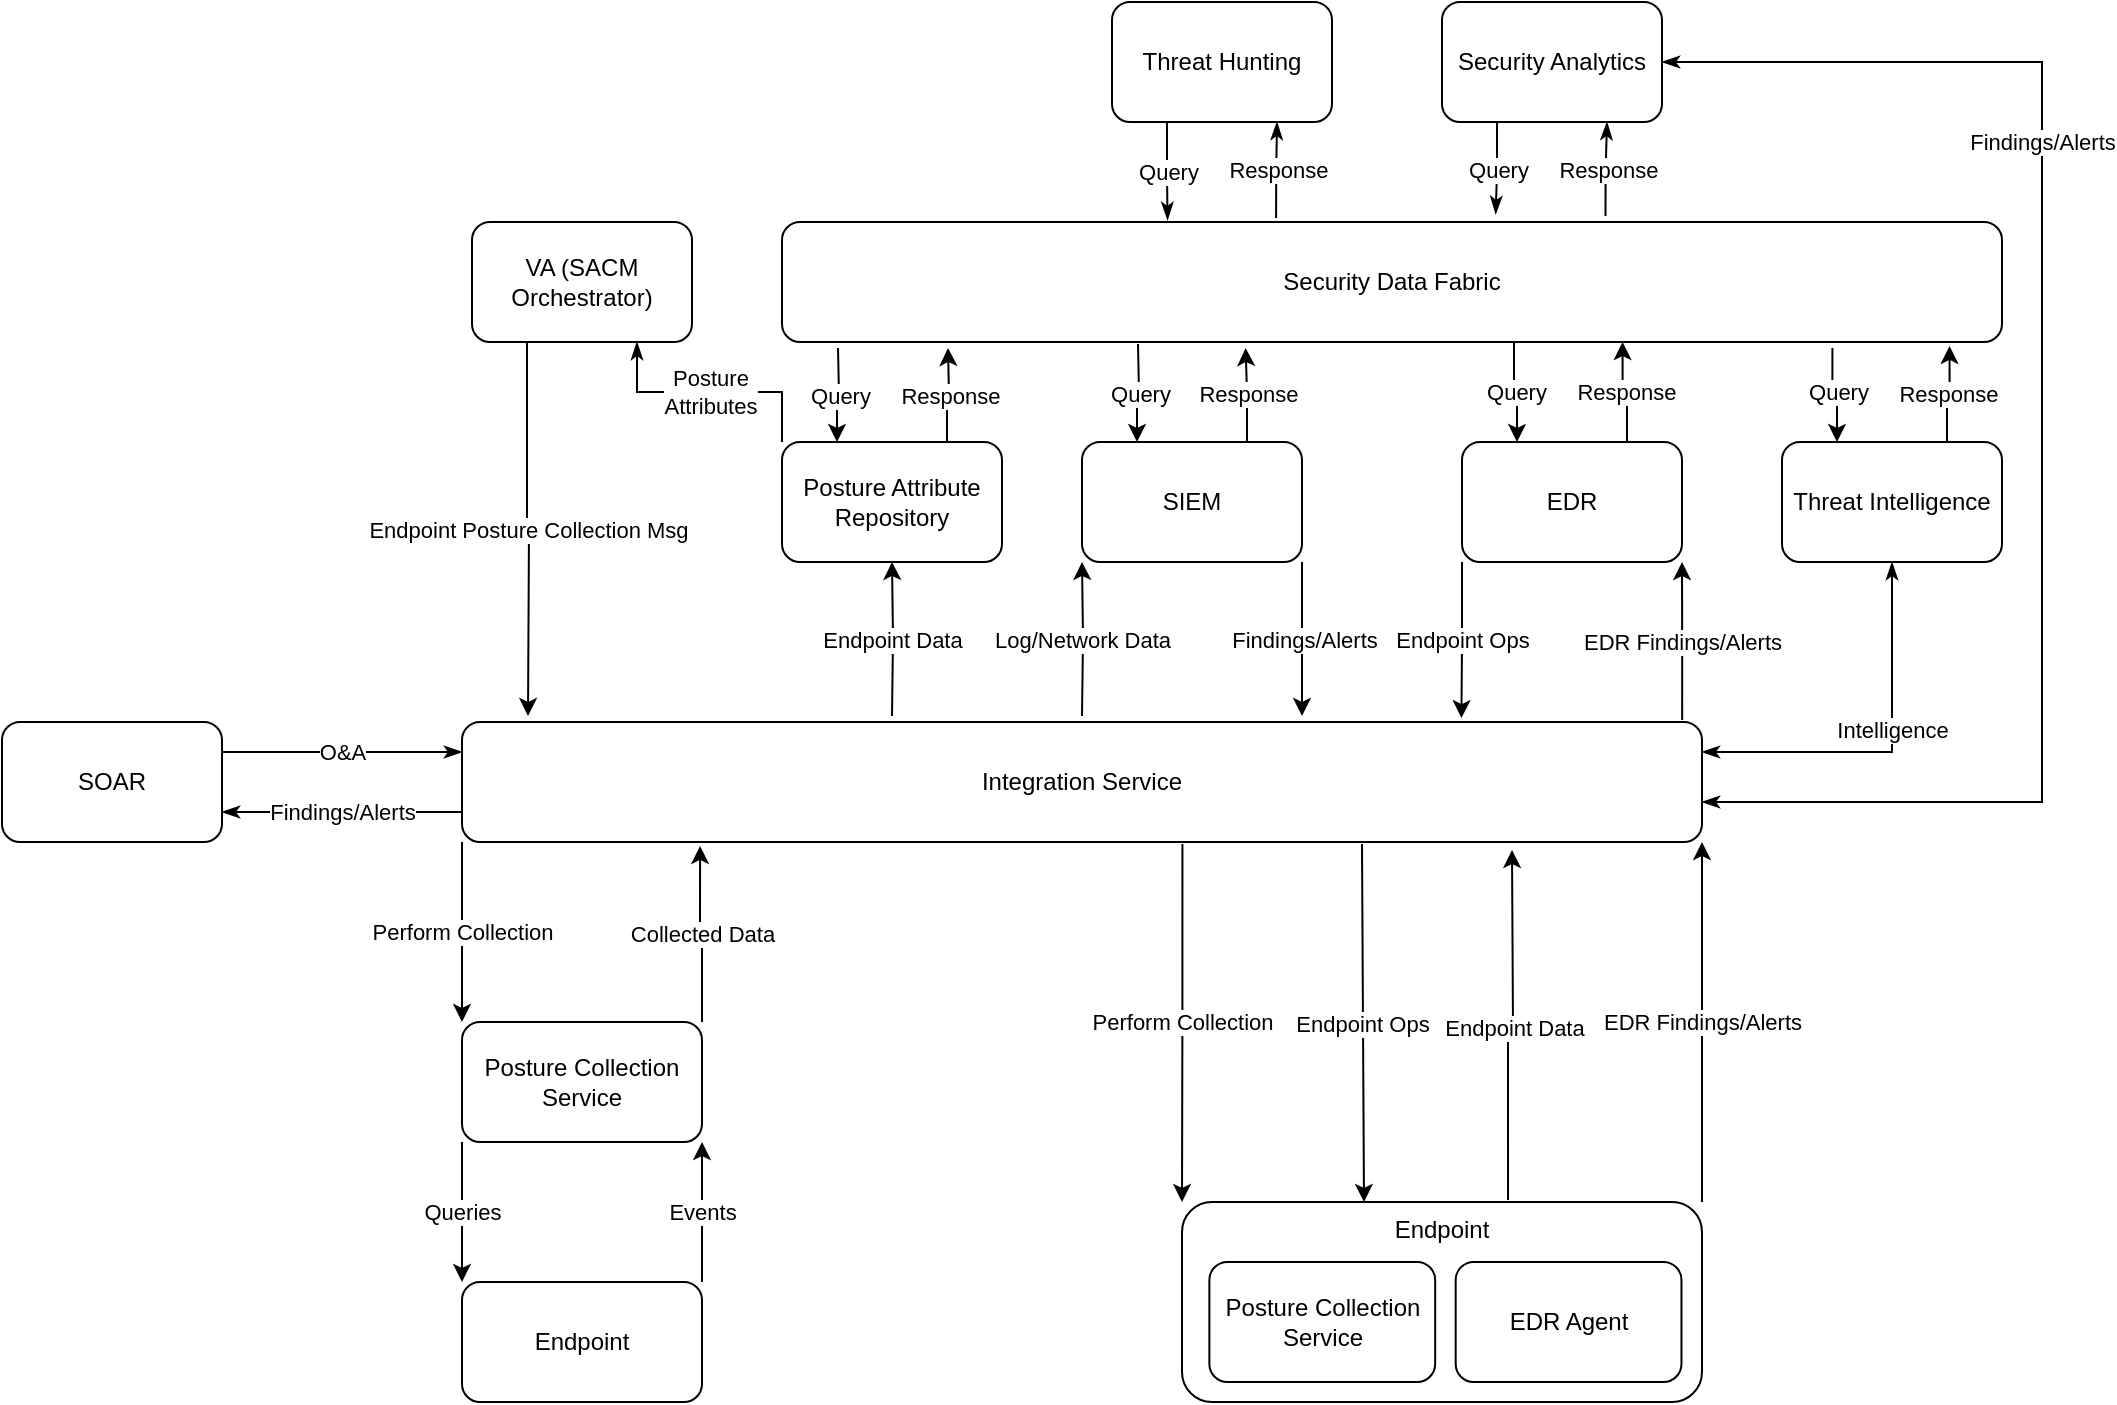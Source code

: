 <mxfile version="13.1.11" type="github">
  <diagram id="B9lOtrirbngyGTcZE4m1" name="Page-1">
    <mxGraphModel dx="2022" dy="682" grid="1" gridSize="10" guides="1" tooltips="1" connect="1" arrows="1" fold="1" page="1" pageScale="1" pageWidth="850" pageHeight="1100" math="0" shadow="0">
      <root>
        <mxCell id="0" />
        <mxCell id="1" parent="0" />
        <mxCell id="esYa-NTaWCEVvL0tWDTw-10" value="Endpoint Posture Collection Msg" style="edgeStyle=orthogonalEdgeStyle;rounded=0;orthogonalLoop=1;jettySize=auto;html=1;exitX=0.25;exitY=1;exitDx=0;exitDy=0;" edge="1" parent="1" source="esYa-NTaWCEVvL0tWDTw-48">
          <mxGeometry relative="1" as="geometry">
            <mxPoint x="100" y="310" as="sourcePoint" />
            <mxPoint x="73" y="387" as="targetPoint" />
          </mxGeometry>
        </mxCell>
        <mxCell id="esYa-NTaWCEVvL0tWDTw-57" value="Query" style="edgeStyle=orthogonalEdgeStyle;rounded=0;orthogonalLoop=1;jettySize=auto;html=1;entryX=0.25;entryY=0;entryDx=0;entryDy=0;" edge="1" parent="1" target="esYa-NTaWCEVvL0tWDTw-2">
          <mxGeometry relative="1" as="geometry">
            <mxPoint x="228" y="203" as="sourcePoint" />
          </mxGeometry>
        </mxCell>
        <mxCell id="esYa-NTaWCEVvL0tWDTw-58" value="Response" style="edgeStyle=orthogonalEdgeStyle;rounded=0;orthogonalLoop=1;jettySize=auto;html=1;exitX=0.75;exitY=0;exitDx=0;exitDy=0;" edge="1" parent="1" source="esYa-NTaWCEVvL0tWDTw-2">
          <mxGeometry relative="1" as="geometry">
            <mxPoint x="283" y="203" as="targetPoint" />
          </mxGeometry>
        </mxCell>
        <mxCell id="esYa-NTaWCEVvL0tWDTw-71" value="Posture&lt;br&gt;Attributes" style="edgeStyle=orthogonalEdgeStyle;rounded=0;orthogonalLoop=1;jettySize=auto;html=1;exitX=0;exitY=0;exitDx=0;exitDy=0;entryX=0.75;entryY=1;entryDx=0;entryDy=0;startArrow=none;startFill=0;endArrow=classicThin;endFill=1;" edge="1" parent="1" source="esYa-NTaWCEVvL0tWDTw-2" target="esYa-NTaWCEVvL0tWDTw-48">
          <mxGeometry relative="1" as="geometry" />
        </mxCell>
        <mxCell id="esYa-NTaWCEVvL0tWDTw-2" value="Posture Attribute Repository" style="rounded=1;whiteSpace=wrap;html=1;" vertex="1" parent="1">
          <mxGeometry x="200" y="250" width="110" height="60" as="geometry" />
        </mxCell>
        <mxCell id="esYa-NTaWCEVvL0tWDTw-9" value="Endpoint Data" style="edgeStyle=orthogonalEdgeStyle;rounded=0;orthogonalLoop=1;jettySize=auto;html=1;entryX=0.5;entryY=1;entryDx=0;entryDy=0;" edge="1" parent="1" target="esYa-NTaWCEVvL0tWDTw-2">
          <mxGeometry relative="1" as="geometry">
            <mxPoint x="255" y="387" as="sourcePoint" />
          </mxGeometry>
        </mxCell>
        <mxCell id="esYa-NTaWCEVvL0tWDTw-11" value="Perform Collection" style="edgeStyle=orthogonalEdgeStyle;rounded=0;orthogonalLoop=1;jettySize=auto;html=1;exitX=0;exitY=1;exitDx=0;exitDy=0;entryX=0;entryY=0;entryDx=0;entryDy=0;" edge="1" parent="1" source="esYa-NTaWCEVvL0tWDTw-3" target="esYa-NTaWCEVvL0tWDTw-4">
          <mxGeometry relative="1" as="geometry" />
        </mxCell>
        <mxCell id="esYa-NTaWCEVvL0tWDTw-3" value="Integration Service" style="rounded=1;whiteSpace=wrap;html=1;" vertex="1" parent="1">
          <mxGeometry x="40" y="390" width="620" height="60" as="geometry" />
        </mxCell>
        <mxCell id="esYa-NTaWCEVvL0tWDTw-20" value="Collected Data" style="edgeStyle=orthogonalEdgeStyle;rounded=0;orthogonalLoop=1;jettySize=auto;html=1;exitX=1;exitY=0;exitDx=0;exitDy=0;entryX=0.192;entryY=1.033;entryDx=0;entryDy=0;entryPerimeter=0;" edge="1" parent="1" source="esYa-NTaWCEVvL0tWDTw-4" target="esYa-NTaWCEVvL0tWDTw-3">
          <mxGeometry relative="1" as="geometry" />
        </mxCell>
        <mxCell id="esYa-NTaWCEVvL0tWDTw-21" value="Queries" style="edgeStyle=orthogonalEdgeStyle;rounded=0;orthogonalLoop=1;jettySize=auto;html=1;exitX=0;exitY=1;exitDx=0;exitDy=0;entryX=0;entryY=0;entryDx=0;entryDy=0;" edge="1" parent="1" source="esYa-NTaWCEVvL0tWDTw-4" target="esYa-NTaWCEVvL0tWDTw-5">
          <mxGeometry relative="1" as="geometry" />
        </mxCell>
        <mxCell id="esYa-NTaWCEVvL0tWDTw-4" value="Posture Collection Service" style="rounded=1;whiteSpace=wrap;html=1;" vertex="1" parent="1">
          <mxGeometry x="40" y="540" width="120" height="60" as="geometry" />
        </mxCell>
        <mxCell id="esYa-NTaWCEVvL0tWDTw-22" value="Events" style="edgeStyle=orthogonalEdgeStyle;rounded=0;orthogonalLoop=1;jettySize=auto;html=1;exitX=1;exitY=0;exitDx=0;exitDy=0;entryX=1;entryY=1;entryDx=0;entryDy=0;" edge="1" parent="1" source="esYa-NTaWCEVvL0tWDTw-5" target="esYa-NTaWCEVvL0tWDTw-4">
          <mxGeometry relative="1" as="geometry" />
        </mxCell>
        <mxCell id="esYa-NTaWCEVvL0tWDTw-5" value="Endpoint" style="rounded=1;whiteSpace=wrap;html=1;" vertex="1" parent="1">
          <mxGeometry x="40" y="670" width="120" height="60" as="geometry" />
        </mxCell>
        <mxCell id="esYa-NTaWCEVvL0tWDTw-16" value="Endpoint Data" style="edgeStyle=orthogonalEdgeStyle;rounded=0;orthogonalLoop=1;jettySize=auto;html=1;exitX=0.627;exitY=-0.01;exitDx=0;exitDy=0;exitPerimeter=0;" edge="1" parent="1" source="esYa-NTaWCEVvL0tWDTw-6">
          <mxGeometry relative="1" as="geometry">
            <mxPoint x="565" y="454" as="targetPoint" />
            <Array as="points" />
          </mxGeometry>
        </mxCell>
        <mxCell id="esYa-NTaWCEVvL0tWDTw-17" value="Perform Collection" style="edgeStyle=orthogonalEdgeStyle;rounded=0;orthogonalLoop=1;jettySize=auto;html=1;entryX=0;entryY=0;entryDx=0;entryDy=0;exitX=0.581;exitY=1.017;exitDx=0;exitDy=0;exitPerimeter=0;" edge="1" parent="1" source="esYa-NTaWCEVvL0tWDTw-3" target="esYa-NTaWCEVvL0tWDTw-6">
          <mxGeometry relative="1" as="geometry">
            <mxPoint x="470" y="452" as="sourcePoint" />
          </mxGeometry>
        </mxCell>
        <mxCell id="esYa-NTaWCEVvL0tWDTw-35" value="Log/Network Data" style="edgeStyle=orthogonalEdgeStyle;rounded=0;orthogonalLoop=1;jettySize=auto;html=1;entryX=0;entryY=1;entryDx=0;entryDy=0;" edge="1" parent="1" target="esYa-NTaWCEVvL0tWDTw-29">
          <mxGeometry relative="1" as="geometry">
            <mxPoint x="350" y="387" as="sourcePoint" />
          </mxGeometry>
        </mxCell>
        <mxCell id="esYa-NTaWCEVvL0tWDTw-36" value="Findings/Alerts" style="edgeStyle=orthogonalEdgeStyle;rounded=0;orthogonalLoop=1;jettySize=auto;html=1;exitX=1;exitY=1;exitDx=0;exitDy=0;" edge="1" parent="1" source="esYa-NTaWCEVvL0tWDTw-29">
          <mxGeometry relative="1" as="geometry">
            <mxPoint x="460" y="387" as="targetPoint" />
          </mxGeometry>
        </mxCell>
        <mxCell id="esYa-NTaWCEVvL0tWDTw-53" value="Query" style="edgeStyle=orthogonalEdgeStyle;rounded=0;orthogonalLoop=1;jettySize=auto;html=1;entryX=0.25;entryY=0;entryDx=0;entryDy=0;" edge="1" parent="1" target="esYa-NTaWCEVvL0tWDTw-29">
          <mxGeometry relative="1" as="geometry">
            <mxPoint x="378" y="201" as="sourcePoint" />
          </mxGeometry>
        </mxCell>
        <mxCell id="esYa-NTaWCEVvL0tWDTw-54" value="Response" style="edgeStyle=orthogonalEdgeStyle;rounded=0;orthogonalLoop=1;jettySize=auto;html=1;exitX=0.75;exitY=0;exitDx=0;exitDy=0;entryX=0.38;entryY=1.05;entryDx=0;entryDy=0;entryPerimeter=0;" edge="1" parent="1" source="esYa-NTaWCEVvL0tWDTw-29" target="esYa-NTaWCEVvL0tWDTw-33">
          <mxGeometry relative="1" as="geometry" />
        </mxCell>
        <mxCell id="esYa-NTaWCEVvL0tWDTw-29" value="SIEM" style="rounded=1;whiteSpace=wrap;html=1;" vertex="1" parent="1">
          <mxGeometry x="350" y="250" width="110" height="60" as="geometry" />
        </mxCell>
        <mxCell id="esYa-NTaWCEVvL0tWDTw-63" value="O&amp;amp;A" style="edgeStyle=orthogonalEdgeStyle;rounded=0;orthogonalLoop=1;jettySize=auto;html=1;exitX=1;exitY=0.25;exitDx=0;exitDy=0;entryX=0;entryY=0.25;entryDx=0;entryDy=0;startArrow=none;startFill=0;endArrow=classicThin;endFill=1;" edge="1" parent="1" source="esYa-NTaWCEVvL0tWDTw-31" target="esYa-NTaWCEVvL0tWDTw-3">
          <mxGeometry relative="1" as="geometry" />
        </mxCell>
        <mxCell id="esYa-NTaWCEVvL0tWDTw-64" value="Findings/Alerts" style="edgeStyle=orthogonalEdgeStyle;rounded=0;orthogonalLoop=1;jettySize=auto;html=1;exitX=0;exitY=0.75;exitDx=0;exitDy=0;entryX=1;entryY=0.75;entryDx=0;entryDy=0;startArrow=none;startFill=0;endArrow=classicThin;endFill=1;" edge="1" parent="1" source="esYa-NTaWCEVvL0tWDTw-3" target="esYa-NTaWCEVvL0tWDTw-31">
          <mxGeometry relative="1" as="geometry" />
        </mxCell>
        <mxCell id="esYa-NTaWCEVvL0tWDTw-31" value="SOAR" style="rounded=1;whiteSpace=wrap;html=1;" vertex="1" parent="1">
          <mxGeometry x="-190" y="390" width="110" height="60" as="geometry" />
        </mxCell>
        <mxCell id="esYa-NTaWCEVvL0tWDTw-60" value="Query" style="edgeStyle=orthogonalEdgeStyle;rounded=0;orthogonalLoop=1;jettySize=auto;html=1;exitX=0.861;exitY=1.05;exitDx=0;exitDy=0;entryX=0.25;entryY=0;entryDx=0;entryDy=0;exitPerimeter=0;" edge="1" parent="1" source="esYa-NTaWCEVvL0tWDTw-33" target="esYa-NTaWCEVvL0tWDTw-32">
          <mxGeometry relative="1" as="geometry" />
        </mxCell>
        <mxCell id="esYa-NTaWCEVvL0tWDTw-61" value="Response" style="edgeStyle=orthogonalEdgeStyle;rounded=0;orthogonalLoop=1;jettySize=auto;html=1;exitX=0.75;exitY=0;exitDx=0;exitDy=0;entryX=0.957;entryY=1.033;entryDx=0;entryDy=0;entryPerimeter=0;" edge="1" parent="1" source="esYa-NTaWCEVvL0tWDTw-32" target="esYa-NTaWCEVvL0tWDTw-33">
          <mxGeometry relative="1" as="geometry" />
        </mxCell>
        <mxCell id="esYa-NTaWCEVvL0tWDTw-62" value="Intelligence" style="edgeStyle=orthogonalEdgeStyle;rounded=0;orthogonalLoop=1;jettySize=auto;html=1;exitX=0.5;exitY=1;exitDx=0;exitDy=0;entryX=1;entryY=0.25;entryDx=0;entryDy=0;endArrow=classicThin;endFill=1;startArrow=classicThin;startFill=1;" edge="1" parent="1" source="esYa-NTaWCEVvL0tWDTw-32" target="esYa-NTaWCEVvL0tWDTw-3">
          <mxGeometry x="-0.122" relative="1" as="geometry">
            <mxPoint as="offset" />
          </mxGeometry>
        </mxCell>
        <mxCell id="esYa-NTaWCEVvL0tWDTw-32" value="Threat Intelligence" style="rounded=1;whiteSpace=wrap;html=1;" vertex="1" parent="1">
          <mxGeometry x="700" y="250" width="110" height="60" as="geometry" />
        </mxCell>
        <mxCell id="esYa-NTaWCEVvL0tWDTw-33" value="Security Data Fabric" style="rounded=1;whiteSpace=wrap;html=1;" vertex="1" parent="1">
          <mxGeometry x="200" y="140" width="610" height="60" as="geometry" />
        </mxCell>
        <mxCell id="esYa-NTaWCEVvL0tWDTw-40" value="" style="group" vertex="1" connectable="0" parent="1">
          <mxGeometry x="400" y="630" width="260" height="100" as="geometry" />
        </mxCell>
        <mxCell id="esYa-NTaWCEVvL0tWDTw-6" value="Endpoint" style="rounded=1;whiteSpace=wrap;html=1;verticalAlign=top;" vertex="1" parent="esYa-NTaWCEVvL0tWDTw-40">
          <mxGeometry width="260" height="100" as="geometry" />
        </mxCell>
        <mxCell id="esYa-NTaWCEVvL0tWDTw-7" value="Posture Collection Service" style="rounded=1;whiteSpace=wrap;html=1;" vertex="1" parent="esYa-NTaWCEVvL0tWDTw-40">
          <mxGeometry x="13.684" y="30" width="112.895" height="60" as="geometry" />
        </mxCell>
        <mxCell id="esYa-NTaWCEVvL0tWDTw-39" value="EDR Agent" style="rounded=1;whiteSpace=wrap;html=1;" vertex="1" parent="esYa-NTaWCEVvL0tWDTw-40">
          <mxGeometry x="136.842" y="30" width="112.895" height="60" as="geometry" />
        </mxCell>
        <mxCell id="esYa-NTaWCEVvL0tWDTw-42" value="EDR Findings/Alerts" style="edgeStyle=orthogonalEdgeStyle;rounded=0;orthogonalLoop=1;jettySize=auto;html=1;exitX=1;exitY=0;exitDx=0;exitDy=0;entryX=1;entryY=1;entryDx=0;entryDy=0;" edge="1" parent="1" source="esYa-NTaWCEVvL0tWDTw-6" target="esYa-NTaWCEVvL0tWDTw-3">
          <mxGeometry relative="1" as="geometry" />
        </mxCell>
        <mxCell id="esYa-NTaWCEVvL0tWDTw-43" value="Endpoint Ops" style="edgeStyle=orthogonalEdgeStyle;rounded=0;orthogonalLoop=1;jettySize=auto;html=1;entryX=0.35;entryY=0;entryDx=0;entryDy=0;entryPerimeter=0;" edge="1" parent="1" target="esYa-NTaWCEVvL0tWDTw-6">
          <mxGeometry relative="1" as="geometry">
            <mxPoint x="490" y="451" as="sourcePoint" />
            <mxPoint x="480" y="640" as="targetPoint" />
          </mxGeometry>
        </mxCell>
        <mxCell id="esYa-NTaWCEVvL0tWDTw-45" value="Endpoint Ops" style="edgeStyle=orthogonalEdgeStyle;rounded=0;orthogonalLoop=1;jettySize=auto;html=1;exitX=0;exitY=1;exitDx=0;exitDy=0;entryX=0.806;entryY=-0.033;entryDx=0;entryDy=0;entryPerimeter=0;" edge="1" parent="1" source="esYa-NTaWCEVvL0tWDTw-44" target="esYa-NTaWCEVvL0tWDTw-3">
          <mxGeometry relative="1" as="geometry" />
        </mxCell>
        <mxCell id="esYa-NTaWCEVvL0tWDTw-46" value="EDR Findings/Alerts" style="edgeStyle=orthogonalEdgeStyle;rounded=0;orthogonalLoop=1;jettySize=auto;html=1;exitX=0.984;exitY=-0.017;exitDx=0;exitDy=0;entryX=1;entryY=1;entryDx=0;entryDy=0;exitPerimeter=0;" edge="1" parent="1" source="esYa-NTaWCEVvL0tWDTw-3" target="esYa-NTaWCEVvL0tWDTw-44">
          <mxGeometry relative="1" as="geometry" />
        </mxCell>
        <mxCell id="esYa-NTaWCEVvL0tWDTw-55" value="Query" style="edgeStyle=orthogonalEdgeStyle;rounded=0;orthogonalLoop=1;jettySize=auto;html=1;exitX=0.6;exitY=1;exitDx=0;exitDy=0;entryX=0.25;entryY=0;entryDx=0;entryDy=0;exitPerimeter=0;" edge="1" parent="1" source="esYa-NTaWCEVvL0tWDTw-33" target="esYa-NTaWCEVvL0tWDTw-44">
          <mxGeometry relative="1" as="geometry" />
        </mxCell>
        <mxCell id="esYa-NTaWCEVvL0tWDTw-56" value="Response" style="edgeStyle=orthogonalEdgeStyle;rounded=0;orthogonalLoop=1;jettySize=auto;html=1;exitX=0.75;exitY=0;exitDx=0;exitDy=0;entryX=0.689;entryY=1;entryDx=0;entryDy=0;entryPerimeter=0;" edge="1" parent="1" source="esYa-NTaWCEVvL0tWDTw-44" target="esYa-NTaWCEVvL0tWDTw-33">
          <mxGeometry relative="1" as="geometry" />
        </mxCell>
        <mxCell id="esYa-NTaWCEVvL0tWDTw-44" value="EDR" style="rounded=1;whiteSpace=wrap;html=1;" vertex="1" parent="1">
          <mxGeometry x="540" y="250" width="110" height="60" as="geometry" />
        </mxCell>
        <mxCell id="esYa-NTaWCEVvL0tWDTw-65" value="Query" style="edgeStyle=orthogonalEdgeStyle;rounded=0;orthogonalLoop=1;jettySize=auto;html=1;exitX=0.25;exitY=1;exitDx=0;exitDy=0;entryX=0.316;entryY=-0.017;entryDx=0;entryDy=0;entryPerimeter=0;startArrow=none;startFill=0;endArrow=classicThin;endFill=1;" edge="1" parent="1" source="esYa-NTaWCEVvL0tWDTw-47" target="esYa-NTaWCEVvL0tWDTw-33">
          <mxGeometry relative="1" as="geometry" />
        </mxCell>
        <mxCell id="esYa-NTaWCEVvL0tWDTw-66" value="Response" style="edgeStyle=orthogonalEdgeStyle;rounded=0;orthogonalLoop=1;jettySize=auto;html=1;exitX=0.405;exitY=-0.033;exitDx=0;exitDy=0;entryX=0.75;entryY=1;entryDx=0;entryDy=0;startArrow=none;startFill=0;endArrow=classicThin;endFill=1;exitPerimeter=0;" edge="1" parent="1" source="esYa-NTaWCEVvL0tWDTw-33" target="esYa-NTaWCEVvL0tWDTw-47">
          <mxGeometry relative="1" as="geometry" />
        </mxCell>
        <mxCell id="esYa-NTaWCEVvL0tWDTw-47" value="Threat Hunting" style="rounded=1;whiteSpace=wrap;html=1;" vertex="1" parent="1">
          <mxGeometry x="365" y="30" width="110" height="60" as="geometry" />
        </mxCell>
        <mxCell id="esYa-NTaWCEVvL0tWDTw-48" value="VA (SACM Orchestrator)" style="rounded=1;whiteSpace=wrap;html=1;" vertex="1" parent="1">
          <mxGeometry x="45" y="140" width="110" height="60" as="geometry" />
        </mxCell>
        <mxCell id="esYa-NTaWCEVvL0tWDTw-68" value="Query" style="edgeStyle=orthogonalEdgeStyle;rounded=0;orthogonalLoop=1;jettySize=auto;html=1;exitX=0.25;exitY=1;exitDx=0;exitDy=0;entryX=0.585;entryY=-0.067;entryDx=0;entryDy=0;entryPerimeter=0;startArrow=none;startFill=0;endArrow=classicThin;endFill=1;" edge="1" parent="1" source="esYa-NTaWCEVvL0tWDTw-49" target="esYa-NTaWCEVvL0tWDTw-33">
          <mxGeometry relative="1" as="geometry" />
        </mxCell>
        <mxCell id="esYa-NTaWCEVvL0tWDTw-69" value="Response" style="edgeStyle=orthogonalEdgeStyle;rounded=0;orthogonalLoop=1;jettySize=auto;html=1;exitX=0.675;exitY=-0.05;exitDx=0;exitDy=0;entryX=0.75;entryY=1;entryDx=0;entryDy=0;startArrow=none;startFill=0;endArrow=classicThin;endFill=1;exitPerimeter=0;" edge="1" parent="1" source="esYa-NTaWCEVvL0tWDTw-33" target="esYa-NTaWCEVvL0tWDTw-49">
          <mxGeometry relative="1" as="geometry" />
        </mxCell>
        <mxCell id="esYa-NTaWCEVvL0tWDTw-70" value="Findings/Alerts" style="edgeStyle=orthogonalEdgeStyle;rounded=0;orthogonalLoop=1;jettySize=auto;html=1;exitX=1;exitY=0.5;exitDx=0;exitDy=0;startArrow=classicThin;startFill=1;endArrow=classicThin;endFill=1;" edge="1" parent="1" source="esYa-NTaWCEVvL0tWDTw-49">
          <mxGeometry x="-0.479" y="-40" relative="1" as="geometry">
            <mxPoint x="660" y="430" as="targetPoint" />
            <Array as="points">
              <mxPoint x="830" y="60" />
              <mxPoint x="830" y="430" />
              <mxPoint x="660" y="430" />
            </Array>
            <mxPoint x="40" y="40" as="offset" />
          </mxGeometry>
        </mxCell>
        <mxCell id="esYa-NTaWCEVvL0tWDTw-49" value="Security Analytics" style="rounded=1;whiteSpace=wrap;html=1;" vertex="1" parent="1">
          <mxGeometry x="530" y="30" width="110" height="60" as="geometry" />
        </mxCell>
      </root>
    </mxGraphModel>
  </diagram>
</mxfile>
